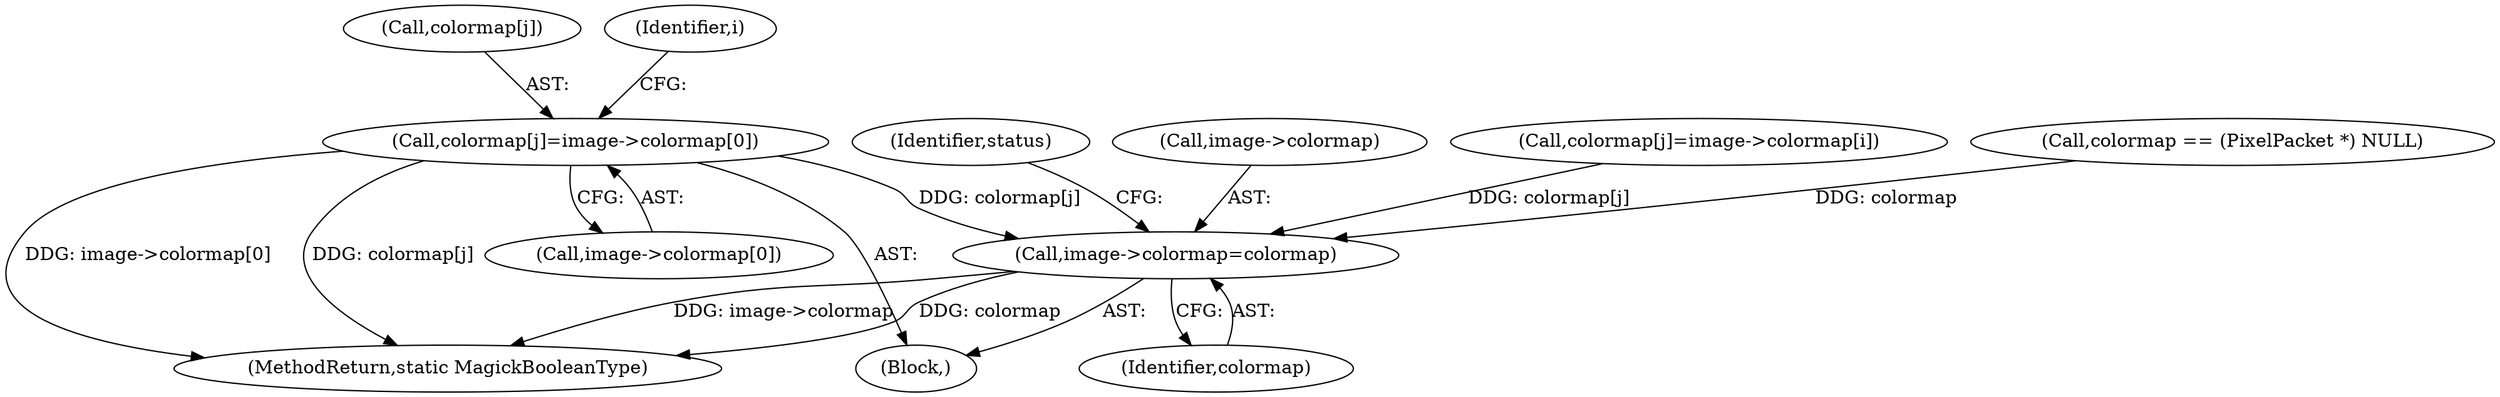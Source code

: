 digraph "0_ImageMagick_db1ffb6cf44bcfe5c4d5fcf9d9109ded5617387f_1@array" {
"1000420" [label="(Call,colormap[j]=image->colormap[0])"];
"1000502" [label="(Call,image->colormap=colormap)"];
"1000508" [label="(Identifier,status)"];
"1000420" [label="(Call,colormap[j]=image->colormap[0])"];
"1000502" [label="(Call,image->colormap=colormap)"];
"1000503" [label="(Call,image->colormap)"];
"1000461" [label="(Call,colormap[j]=image->colormap[i])"];
"1000421" [label="(Call,colormap[j])"];
"1000506" [label="(Identifier,colormap)"];
"1000431" [label="(Identifier,i)"];
"1000633" [label="(MethodReturn,static MagickBooleanType)"];
"1000406" [label="(Call,colormap == (PixelPacket *) NULL)"];
"1000102" [label="(Block,)"];
"1000424" [label="(Call,image->colormap[0])"];
"1000420" -> "1000102"  [label="AST: "];
"1000420" -> "1000424"  [label="CFG: "];
"1000421" -> "1000420"  [label="AST: "];
"1000424" -> "1000420"  [label="AST: "];
"1000431" -> "1000420"  [label="CFG: "];
"1000420" -> "1000633"  [label="DDG: image->colormap[0]"];
"1000420" -> "1000633"  [label="DDG: colormap[j]"];
"1000420" -> "1000502"  [label="DDG: colormap[j]"];
"1000502" -> "1000102"  [label="AST: "];
"1000502" -> "1000506"  [label="CFG: "];
"1000503" -> "1000502"  [label="AST: "];
"1000506" -> "1000502"  [label="AST: "];
"1000508" -> "1000502"  [label="CFG: "];
"1000502" -> "1000633"  [label="DDG: image->colormap"];
"1000502" -> "1000633"  [label="DDG: colormap"];
"1000406" -> "1000502"  [label="DDG: colormap"];
"1000461" -> "1000502"  [label="DDG: colormap[j]"];
}
